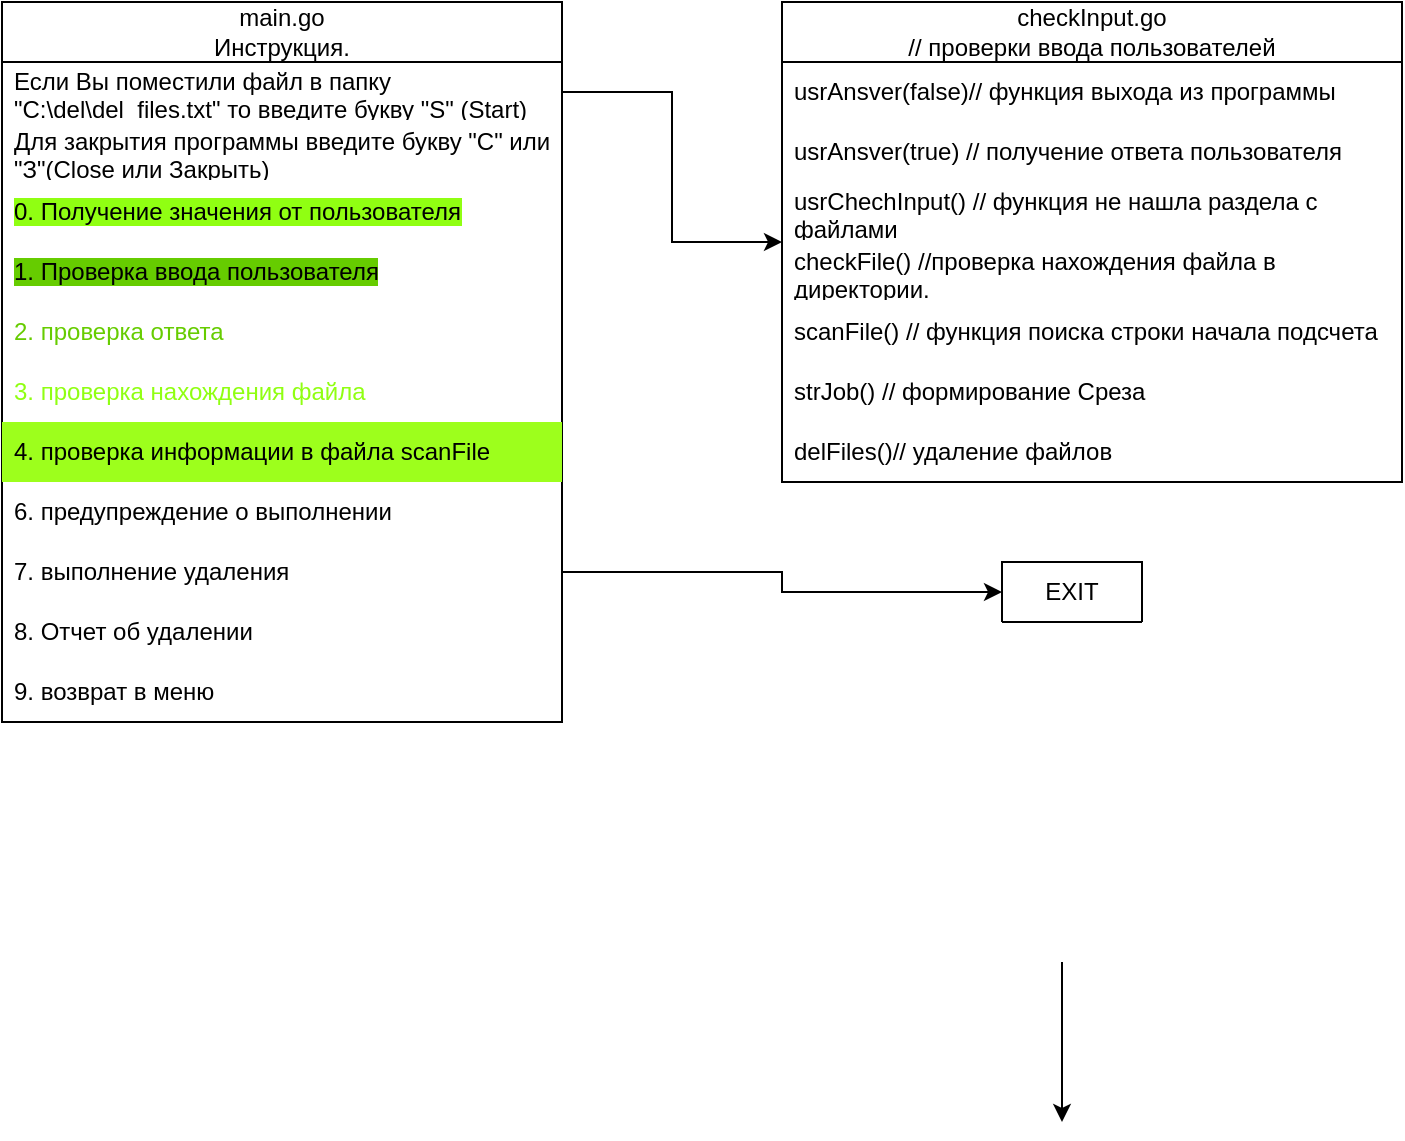 <mxfile version="24.7.17">
  <diagram name="Страница — 1" id="X1GJ1Hiv4fiaX6-0skzw">
    <mxGraphModel dx="862" dy="406" grid="1" gridSize="10" guides="1" tooltips="1" connect="1" arrows="1" fold="1" page="1" pageScale="1" pageWidth="827" pageHeight="1169" math="0" shadow="0">
      <root>
        <mxCell id="0" />
        <mxCell id="1" parent="0" />
        <mxCell id="A9HZAxRbryH3wGy4zB5p-1" value="main.go&lt;div&gt;Инструкция.&lt;/div&gt;" style="swimlane;fontStyle=0;childLayout=stackLayout;horizontal=1;startSize=30;horizontalStack=0;resizeParent=1;resizeParentMax=0;resizeLast=0;collapsible=1;marginBottom=0;whiteSpace=wrap;html=1;" parent="1" vertex="1">
          <mxGeometry x="40" y="40" width="280" height="360" as="geometry">
            <mxRectangle x="40" y="40" width="110" height="40" as="alternateBounds" />
          </mxGeometry>
        </mxCell>
        <mxCell id="A9HZAxRbryH3wGy4zB5p-3" value="Если Вы поместили файл в папку &quot;C:\del\del_files.txt&quot; то введите букву &quot;S&quot; (Start)" style="text;strokeColor=none;fillColor=none;align=left;verticalAlign=middle;spacingLeft=4;spacingRight=4;overflow=hidden;points=[[0,0.5],[1,0.5]];portConstraint=eastwest;rotatable=0;whiteSpace=wrap;html=1;" parent="A9HZAxRbryH3wGy4zB5p-1" vertex="1">
          <mxGeometry y="30" width="280" height="30" as="geometry" />
        </mxCell>
        <mxCell id="ffK7WnMUJUvGfCOymcqf-47" value="Для закрытия программы введите букву &quot;С&quot; или &quot;З&quot;(Close или Закрыть)" style="text;strokeColor=none;fillColor=none;align=left;verticalAlign=middle;spacingLeft=4;spacingRight=4;overflow=hidden;points=[[0,0.5],[1,0.5]];portConstraint=eastwest;rotatable=0;whiteSpace=wrap;html=1;" vertex="1" parent="A9HZAxRbryH3wGy4zB5p-1">
          <mxGeometry y="60" width="280" height="30" as="geometry" />
        </mxCell>
        <mxCell id="ffK7WnMUJUvGfCOymcqf-72" value="&lt;span style=&quot;background-color: rgb(144, 255, 18);&quot;&gt;0. Получение значения от пользователя&lt;/span&gt;" style="text;strokeColor=none;fillColor=none;align=left;verticalAlign=middle;spacingLeft=4;spacingRight=4;overflow=hidden;points=[[0,0.5],[1,0.5]];portConstraint=eastwest;rotatable=0;whiteSpace=wrap;html=1;" vertex="1" parent="A9HZAxRbryH3wGy4zB5p-1">
          <mxGeometry y="90" width="280" height="30" as="geometry" />
        </mxCell>
        <mxCell id="ffK7WnMUJUvGfCOymcqf-76" value="&lt;span style=&quot;background-color: rgb(102, 204, 0);&quot;&gt;1. Проверка ввода пользователя&lt;/span&gt;" style="text;strokeColor=none;fillColor=none;align=left;verticalAlign=middle;spacingLeft=4;spacingRight=4;overflow=hidden;points=[[0,0.5],[1,0.5]];portConstraint=eastwest;rotatable=0;whiteSpace=wrap;html=1;" vertex="1" parent="A9HZAxRbryH3wGy4zB5p-1">
          <mxGeometry y="120" width="280" height="30" as="geometry" />
        </mxCell>
        <mxCell id="ffK7WnMUJUvGfCOymcqf-77" value="&lt;font color=&quot;#66cc00&quot;&gt;2. проверка ответа&lt;/font&gt;" style="text;strokeColor=none;fillColor=none;align=left;verticalAlign=middle;spacingLeft=4;spacingRight=4;overflow=hidden;points=[[0,0.5],[1,0.5]];portConstraint=eastwest;rotatable=0;whiteSpace=wrap;html=1;" vertex="1" parent="A9HZAxRbryH3wGy4zB5p-1">
          <mxGeometry y="150" width="280" height="30" as="geometry" />
        </mxCell>
        <mxCell id="ffK7WnMUJUvGfCOymcqf-78" value="&lt;font color=&quot;#90ff12&quot;&gt;3. проверка нахождения файла&lt;/font&gt;" style="text;strokeColor=none;fillColor=none;align=left;verticalAlign=middle;spacingLeft=4;spacingRight=4;overflow=hidden;points=[[0,0.5],[1,0.5]];portConstraint=eastwest;rotatable=0;whiteSpace=wrap;html=1;" vertex="1" parent="A9HZAxRbryH3wGy4zB5p-1">
          <mxGeometry y="180" width="280" height="30" as="geometry" />
        </mxCell>
        <mxCell id="ffK7WnMUJUvGfCOymcqf-75" value="4. проверка информации в файла scanFile" style="text;strokeColor=none;fillColor=#9DFF1C;align=left;verticalAlign=middle;spacingLeft=4;spacingRight=4;overflow=hidden;points=[[0,0.5],[1,0.5]];portConstraint=eastwest;rotatable=0;whiteSpace=wrap;html=1;" vertex="1" parent="A9HZAxRbryH3wGy4zB5p-1">
          <mxGeometry y="210" width="280" height="30" as="geometry" />
        </mxCell>
        <mxCell id="ffK7WnMUJUvGfCOymcqf-71" value="6. предупреждение о выполнении" style="text;strokeColor=none;fillColor=none;align=left;verticalAlign=middle;spacingLeft=4;spacingRight=4;overflow=hidden;points=[[0,0.5],[1,0.5]];portConstraint=eastwest;rotatable=0;whiteSpace=wrap;html=1;" vertex="1" parent="A9HZAxRbryH3wGy4zB5p-1">
          <mxGeometry y="240" width="280" height="30" as="geometry" />
        </mxCell>
        <mxCell id="ffK7WnMUJUvGfCOymcqf-57" value="7. выполнение удаления" style="text;strokeColor=none;fillColor=none;align=left;verticalAlign=middle;spacingLeft=4;spacingRight=4;overflow=hidden;points=[[0,0.5],[1,0.5]];portConstraint=eastwest;rotatable=0;whiteSpace=wrap;html=1;" vertex="1" parent="A9HZAxRbryH3wGy4zB5p-1">
          <mxGeometry y="270" width="280" height="30" as="geometry" />
        </mxCell>
        <mxCell id="ffK7WnMUJUvGfCOymcqf-48" value="8. Отчет об удалении" style="text;strokeColor=none;fillColor=none;align=left;verticalAlign=middle;spacingLeft=4;spacingRight=4;overflow=hidden;points=[[0,0.5],[1,0.5]];portConstraint=eastwest;rotatable=0;whiteSpace=wrap;html=1;" vertex="1" parent="A9HZAxRbryH3wGy4zB5p-1">
          <mxGeometry y="300" width="280" height="30" as="geometry" />
        </mxCell>
        <mxCell id="ffK7WnMUJUvGfCOymcqf-56" value="9. возврат в меню" style="text;strokeColor=none;fillColor=none;align=left;verticalAlign=middle;spacingLeft=4;spacingRight=4;overflow=hidden;points=[[0,0.5],[1,0.5]];portConstraint=eastwest;rotatable=0;whiteSpace=wrap;html=1;" vertex="1" parent="A9HZAxRbryH3wGy4zB5p-1">
          <mxGeometry y="330" width="280" height="30" as="geometry" />
        </mxCell>
        <mxCell id="ffK7WnMUJUvGfCOymcqf-67" style="edgeStyle=orthogonalEdgeStyle;rounded=0;orthogonalLoop=1;jettySize=auto;html=1;entryX=0.5;entryY=0;entryDx=0;entryDy=0;" edge="1" parent="1">
          <mxGeometry relative="1" as="geometry">
            <mxPoint x="570" y="520.0" as="sourcePoint" />
            <mxPoint x="570" y="600.0" as="targetPoint" />
          </mxGeometry>
        </mxCell>
        <mxCell id="ffK7WnMUJUvGfCOymcqf-12" value="checkInput.go&lt;div&gt;// проверки ввода пользователей&lt;/div&gt;" style="swimlane;fontStyle=0;childLayout=stackLayout;horizontal=1;startSize=30;horizontalStack=0;resizeParent=1;resizeParentMax=0;resizeLast=0;collapsible=1;marginBottom=0;whiteSpace=wrap;html=1;" vertex="1" parent="1">
          <mxGeometry x="430" y="40" width="310" height="240" as="geometry">
            <mxRectangle x="430" y="40" width="220" height="40" as="alternateBounds" />
          </mxGeometry>
        </mxCell>
        <mxCell id="ffK7WnMUJUvGfCOymcqf-14" value="usrAnsver(false)// функция выхода из программы" style="text;strokeColor=none;fillColor=none;align=left;verticalAlign=middle;spacingLeft=4;spacingRight=4;overflow=hidden;points=[[0,0.5],[1,0.5]];portConstraint=eastwest;rotatable=0;whiteSpace=wrap;html=1;" vertex="1" parent="ffK7WnMUJUvGfCOymcqf-12">
          <mxGeometry y="30" width="310" height="30" as="geometry" />
        </mxCell>
        <mxCell id="ffK7WnMUJUvGfCOymcqf-43" value="usrAnsver(true)&amp;nbsp;// получение ответа пользователя" style="text;strokeColor=none;fillColor=none;align=left;verticalAlign=middle;spacingLeft=4;spacingRight=4;overflow=hidden;points=[[0,0.5],[1,0.5]];portConstraint=eastwest;rotatable=0;whiteSpace=wrap;html=1;" vertex="1" parent="ffK7WnMUJUvGfCOymcqf-12">
          <mxGeometry y="60" width="310" height="30" as="geometry" />
        </mxCell>
        <mxCell id="ffK7WnMUJUvGfCOymcqf-41" value="usrChechInput() // функция не нашла раздела с файлами" style="text;strokeColor=none;fillColor=none;align=left;verticalAlign=middle;spacingLeft=4;spacingRight=4;overflow=hidden;points=[[0,0.5],[1,0.5]];portConstraint=eastwest;rotatable=0;whiteSpace=wrap;html=1;" vertex="1" parent="ffK7WnMUJUvGfCOymcqf-12">
          <mxGeometry y="90" width="310" height="30" as="geometry" />
        </mxCell>
        <mxCell id="ffK7WnMUJUvGfCOymcqf-80" value="checkFile() //проверка нахождения файла в директории." style="text;strokeColor=none;fillColor=none;align=left;verticalAlign=middle;spacingLeft=4;spacingRight=4;overflow=hidden;points=[[0,0.5],[1,0.5]];portConstraint=eastwest;rotatable=0;whiteSpace=wrap;html=1;" vertex="1" parent="ffK7WnMUJUvGfCOymcqf-12">
          <mxGeometry y="120" width="310" height="30" as="geometry" />
        </mxCell>
        <mxCell id="ffK7WnMUJUvGfCOymcqf-81" value="scanFile() // функция поиска строки начала подсчета" style="text;strokeColor=none;fillColor=none;align=left;verticalAlign=middle;spacingLeft=4;spacingRight=4;overflow=hidden;points=[[0,0.5],[1,0.5]];portConstraint=eastwest;rotatable=0;whiteSpace=wrap;html=1;" vertex="1" parent="ffK7WnMUJUvGfCOymcqf-12">
          <mxGeometry y="150" width="310" height="30" as="geometry" />
        </mxCell>
        <mxCell id="ffK7WnMUJUvGfCOymcqf-84" value="strJob() // формирование Среза" style="text;strokeColor=none;fillColor=none;align=left;verticalAlign=middle;spacingLeft=4;spacingRight=4;overflow=hidden;points=[[0,0.5],[1,0.5]];portConstraint=eastwest;rotatable=0;whiteSpace=wrap;html=1;" vertex="1" parent="ffK7WnMUJUvGfCOymcqf-12">
          <mxGeometry y="180" width="310" height="30" as="geometry" />
        </mxCell>
        <mxCell id="ffK7WnMUJUvGfCOymcqf-83" value="delFiles()// удаление файлов" style="text;strokeColor=none;fillColor=none;align=left;verticalAlign=middle;spacingLeft=4;spacingRight=4;overflow=hidden;points=[[0,0.5],[1,0.5]];portConstraint=eastwest;rotatable=0;whiteSpace=wrap;html=1;" vertex="1" parent="ffK7WnMUJUvGfCOymcqf-12">
          <mxGeometry y="210" width="310" height="30" as="geometry" />
        </mxCell>
        <mxCell id="ffK7WnMUJUvGfCOymcqf-18" style="edgeStyle=orthogonalEdgeStyle;rounded=0;orthogonalLoop=1;jettySize=auto;html=1;entryX=0;entryY=0.5;entryDx=0;entryDy=0;" edge="1" parent="1" source="A9HZAxRbryH3wGy4zB5p-3" target="ffK7WnMUJUvGfCOymcqf-12">
          <mxGeometry relative="1" as="geometry" />
        </mxCell>
        <mxCell id="ffK7WnMUJUvGfCOymcqf-28" value="EXIT" style="swimlane;fontStyle=0;childLayout=stackLayout;horizontal=1;startSize=30;horizontalStack=0;resizeParent=1;resizeParentMax=0;resizeLast=0;collapsible=1;marginBottom=0;whiteSpace=wrap;html=1;" vertex="1" collapsed="1" parent="1">
          <mxGeometry x="540" y="320" width="70" height="30" as="geometry">
            <mxRectangle x="700" y="100" width="140" height="60" as="alternateBounds" />
          </mxGeometry>
        </mxCell>
        <mxCell id="ffK7WnMUJUvGfCOymcqf-85" style="edgeStyle=orthogonalEdgeStyle;rounded=0;orthogonalLoop=1;jettySize=auto;html=1;" edge="1" parent="1" source="ffK7WnMUJUvGfCOymcqf-57" target="ffK7WnMUJUvGfCOymcqf-28">
          <mxGeometry relative="1" as="geometry" />
        </mxCell>
      </root>
    </mxGraphModel>
  </diagram>
</mxfile>
